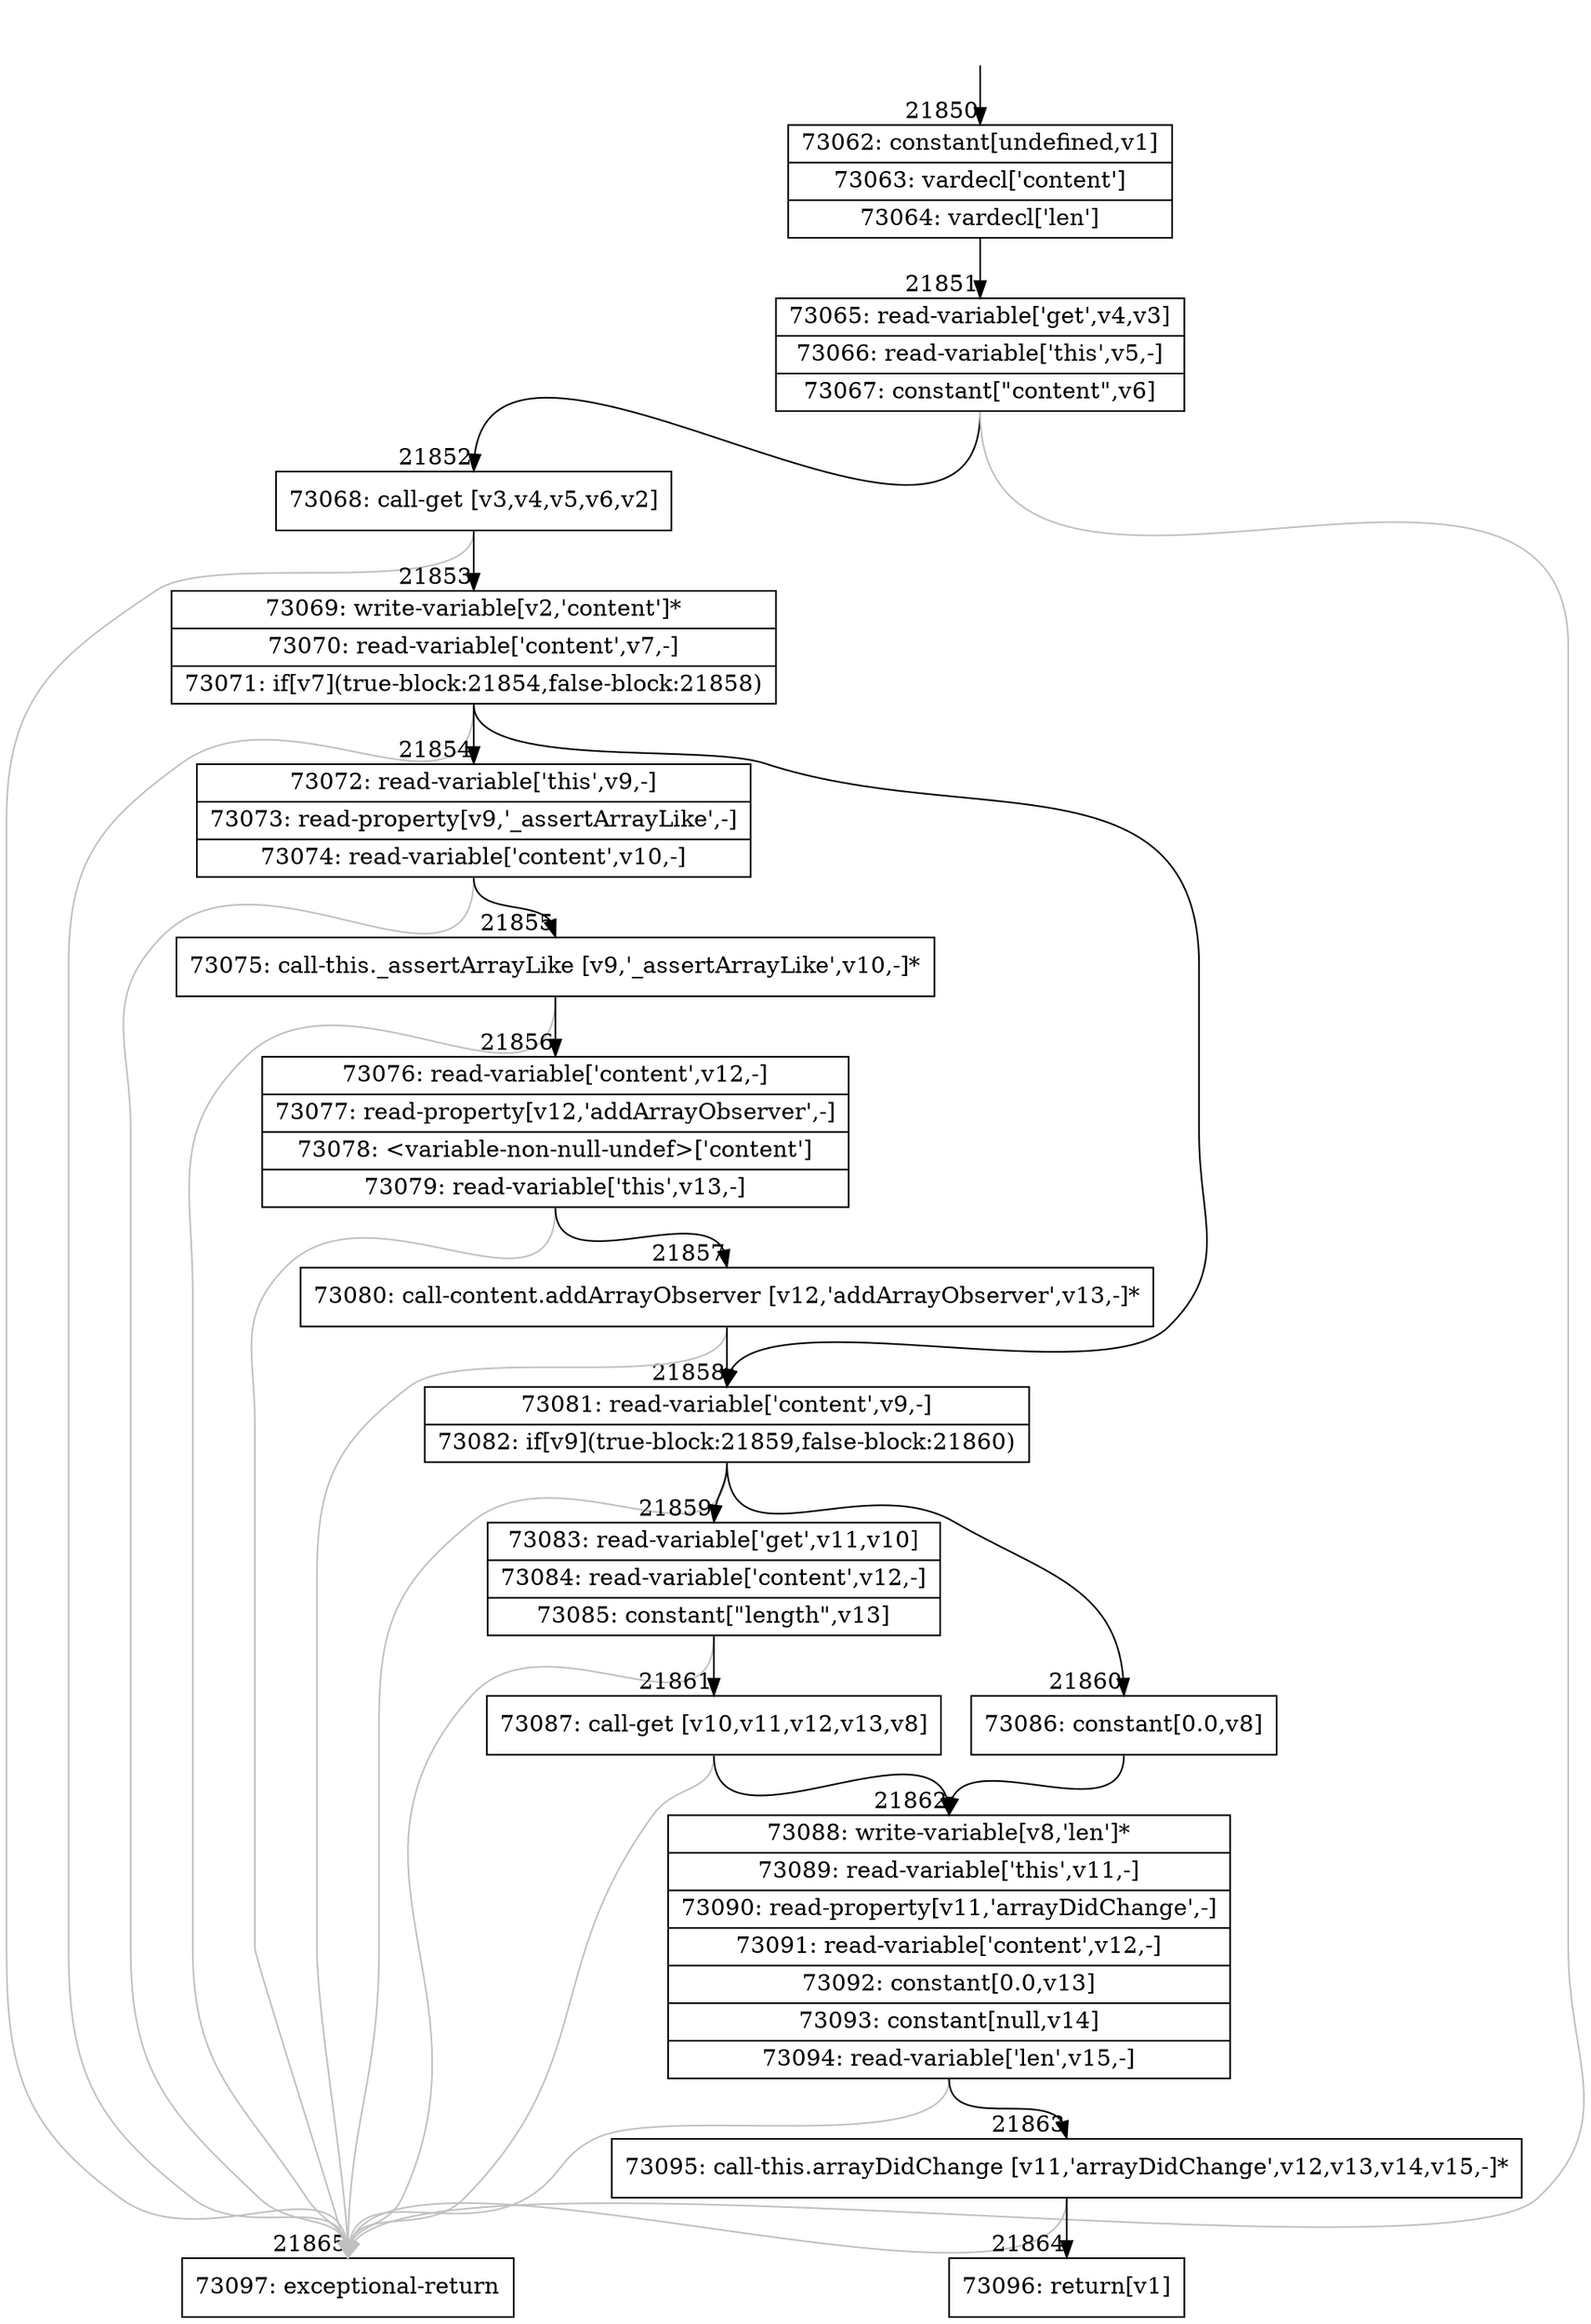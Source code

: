 digraph {
rankdir="TD"
BB_entry1912[shape=none,label=""];
BB_entry1912 -> BB21850 [tailport=s, headport=n, headlabel="    21850"]
BB21850 [shape=record label="{73062: constant[undefined,v1]|73063: vardecl['content']|73064: vardecl['len']}" ] 
BB21850 -> BB21851 [tailport=s, headport=n, headlabel="      21851"]
BB21851 [shape=record label="{73065: read-variable['get',v4,v3]|73066: read-variable['this',v5,-]|73067: constant[\"content\",v6]}" ] 
BB21851 -> BB21852 [tailport=s, headport=n, headlabel="      21852"]
BB21851 -> BB21865 [tailport=s, headport=n, color=gray, headlabel="      21865"]
BB21852 [shape=record label="{73068: call-get [v3,v4,v5,v6,v2]}" ] 
BB21852 -> BB21853 [tailport=s, headport=n, headlabel="      21853"]
BB21852 -> BB21865 [tailport=s, headport=n, color=gray]
BB21853 [shape=record label="{73069: write-variable[v2,'content']*|73070: read-variable['content',v7,-]|73071: if[v7](true-block:21854,false-block:21858)}" ] 
BB21853 -> BB21854 [tailport=s, headport=n, headlabel="      21854"]
BB21853 -> BB21858 [tailport=s, headport=n, headlabel="      21858"]
BB21853 -> BB21865 [tailport=s, headport=n, color=gray]
BB21854 [shape=record label="{73072: read-variable['this',v9,-]|73073: read-property[v9,'_assertArrayLike',-]|73074: read-variable['content',v10,-]}" ] 
BB21854 -> BB21855 [tailport=s, headport=n, headlabel="      21855"]
BB21854 -> BB21865 [tailport=s, headport=n, color=gray]
BB21855 [shape=record label="{73075: call-this._assertArrayLike [v9,'_assertArrayLike',v10,-]*}" ] 
BB21855 -> BB21856 [tailport=s, headport=n, headlabel="      21856"]
BB21855 -> BB21865 [tailport=s, headport=n, color=gray]
BB21856 [shape=record label="{73076: read-variable['content',v12,-]|73077: read-property[v12,'addArrayObserver',-]|73078: \<variable-non-null-undef\>['content']|73079: read-variable['this',v13,-]}" ] 
BB21856 -> BB21857 [tailport=s, headport=n, headlabel="      21857"]
BB21856 -> BB21865 [tailport=s, headport=n, color=gray]
BB21857 [shape=record label="{73080: call-content.addArrayObserver [v12,'addArrayObserver',v13,-]*}" ] 
BB21857 -> BB21858 [tailport=s, headport=n]
BB21857 -> BB21865 [tailport=s, headport=n, color=gray]
BB21858 [shape=record label="{73081: read-variable['content',v9,-]|73082: if[v9](true-block:21859,false-block:21860)}" ] 
BB21858 -> BB21859 [tailport=s, headport=n, headlabel="      21859"]
BB21858 -> BB21860 [tailport=s, headport=n, headlabel="      21860"]
BB21858 -> BB21865 [tailport=s, headport=n, color=gray]
BB21859 [shape=record label="{73083: read-variable['get',v11,v10]|73084: read-variable['content',v12,-]|73085: constant[\"length\",v13]}" ] 
BB21859 -> BB21861 [tailport=s, headport=n, headlabel="      21861"]
BB21859 -> BB21865 [tailport=s, headport=n, color=gray]
BB21860 [shape=record label="{73086: constant[0.0,v8]}" ] 
BB21860 -> BB21862 [tailport=s, headport=n, headlabel="      21862"]
BB21861 [shape=record label="{73087: call-get [v10,v11,v12,v13,v8]}" ] 
BB21861 -> BB21862 [tailport=s, headport=n]
BB21861 -> BB21865 [tailport=s, headport=n, color=gray]
BB21862 [shape=record label="{73088: write-variable[v8,'len']*|73089: read-variable['this',v11,-]|73090: read-property[v11,'arrayDidChange',-]|73091: read-variable['content',v12,-]|73092: constant[0.0,v13]|73093: constant[null,v14]|73094: read-variable['len',v15,-]}" ] 
BB21862 -> BB21863 [tailport=s, headport=n, headlabel="      21863"]
BB21862 -> BB21865 [tailport=s, headport=n, color=gray]
BB21863 [shape=record label="{73095: call-this.arrayDidChange [v11,'arrayDidChange',v12,v13,v14,v15,-]*}" ] 
BB21863 -> BB21864 [tailport=s, headport=n, headlabel="      21864"]
BB21863 -> BB21865 [tailport=s, headport=n, color=gray]
BB21864 [shape=record label="{73096: return[v1]}" ] 
BB21865 [shape=record label="{73097: exceptional-return}" ] 
//#$~ 41101
}

